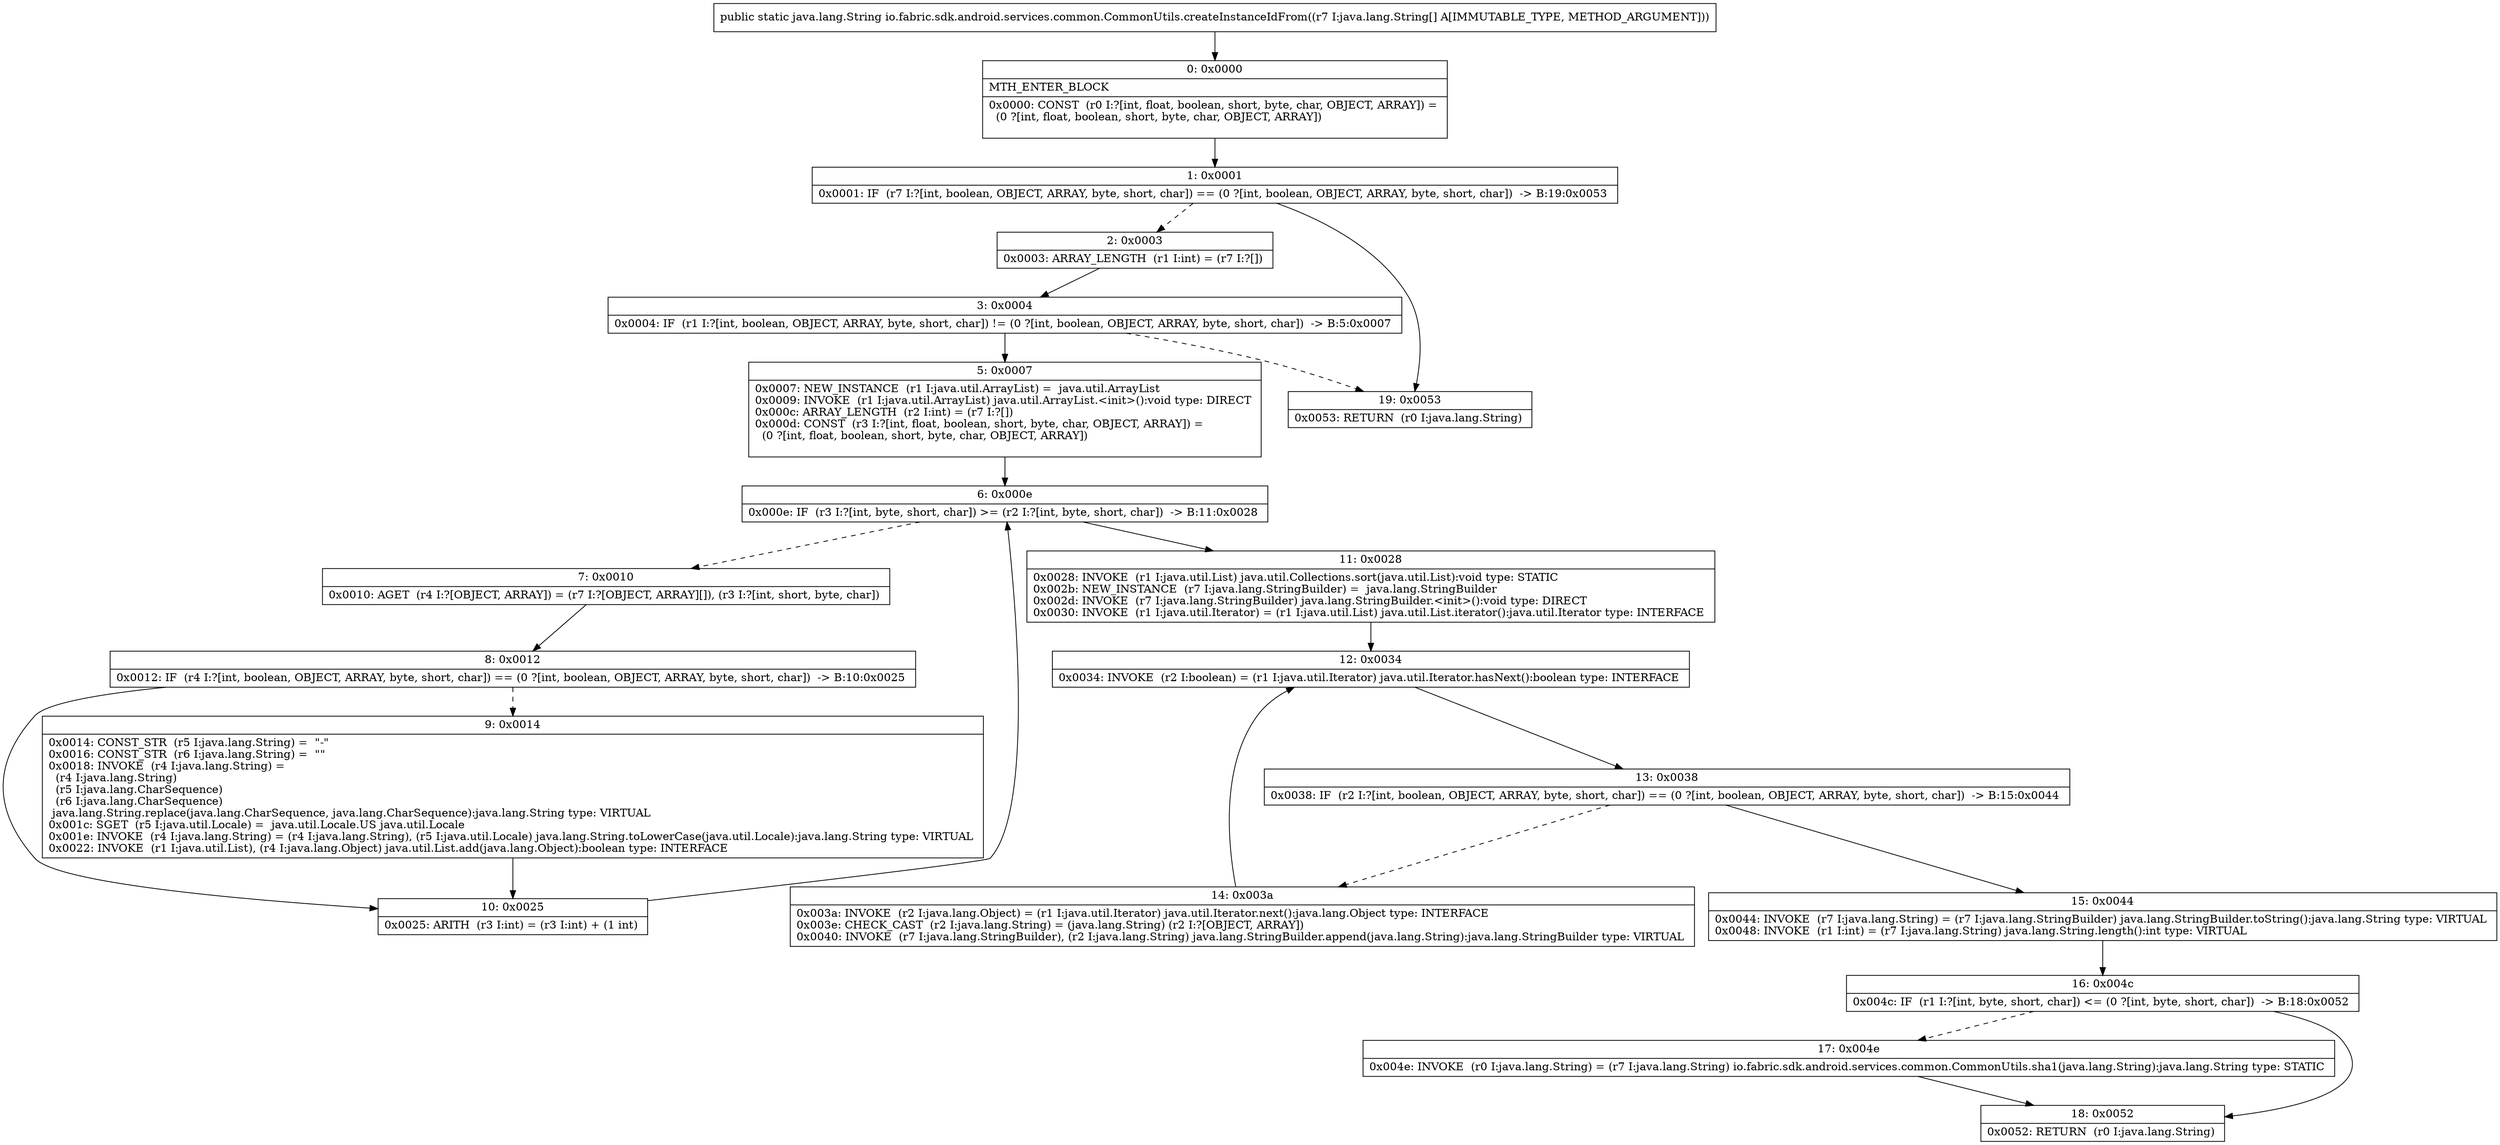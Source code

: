 digraph "CFG forio.fabric.sdk.android.services.common.CommonUtils.createInstanceIdFrom([Ljava\/lang\/String;)Ljava\/lang\/String;" {
Node_0 [shape=record,label="{0\:\ 0x0000|MTH_ENTER_BLOCK\l|0x0000: CONST  (r0 I:?[int, float, boolean, short, byte, char, OBJECT, ARRAY]) = \l  (0 ?[int, float, boolean, short, byte, char, OBJECT, ARRAY])\l \l}"];
Node_1 [shape=record,label="{1\:\ 0x0001|0x0001: IF  (r7 I:?[int, boolean, OBJECT, ARRAY, byte, short, char]) == (0 ?[int, boolean, OBJECT, ARRAY, byte, short, char])  \-\> B:19:0x0053 \l}"];
Node_2 [shape=record,label="{2\:\ 0x0003|0x0003: ARRAY_LENGTH  (r1 I:int) = (r7 I:?[]) \l}"];
Node_3 [shape=record,label="{3\:\ 0x0004|0x0004: IF  (r1 I:?[int, boolean, OBJECT, ARRAY, byte, short, char]) != (0 ?[int, boolean, OBJECT, ARRAY, byte, short, char])  \-\> B:5:0x0007 \l}"];
Node_5 [shape=record,label="{5\:\ 0x0007|0x0007: NEW_INSTANCE  (r1 I:java.util.ArrayList) =  java.util.ArrayList \l0x0009: INVOKE  (r1 I:java.util.ArrayList) java.util.ArrayList.\<init\>():void type: DIRECT \l0x000c: ARRAY_LENGTH  (r2 I:int) = (r7 I:?[]) \l0x000d: CONST  (r3 I:?[int, float, boolean, short, byte, char, OBJECT, ARRAY]) = \l  (0 ?[int, float, boolean, short, byte, char, OBJECT, ARRAY])\l \l}"];
Node_6 [shape=record,label="{6\:\ 0x000e|0x000e: IF  (r3 I:?[int, byte, short, char]) \>= (r2 I:?[int, byte, short, char])  \-\> B:11:0x0028 \l}"];
Node_7 [shape=record,label="{7\:\ 0x0010|0x0010: AGET  (r4 I:?[OBJECT, ARRAY]) = (r7 I:?[OBJECT, ARRAY][]), (r3 I:?[int, short, byte, char]) \l}"];
Node_8 [shape=record,label="{8\:\ 0x0012|0x0012: IF  (r4 I:?[int, boolean, OBJECT, ARRAY, byte, short, char]) == (0 ?[int, boolean, OBJECT, ARRAY, byte, short, char])  \-\> B:10:0x0025 \l}"];
Node_9 [shape=record,label="{9\:\ 0x0014|0x0014: CONST_STR  (r5 I:java.lang.String) =  \"\-\" \l0x0016: CONST_STR  (r6 I:java.lang.String) =  \"\" \l0x0018: INVOKE  (r4 I:java.lang.String) = \l  (r4 I:java.lang.String)\l  (r5 I:java.lang.CharSequence)\l  (r6 I:java.lang.CharSequence)\l java.lang.String.replace(java.lang.CharSequence, java.lang.CharSequence):java.lang.String type: VIRTUAL \l0x001c: SGET  (r5 I:java.util.Locale) =  java.util.Locale.US java.util.Locale \l0x001e: INVOKE  (r4 I:java.lang.String) = (r4 I:java.lang.String), (r5 I:java.util.Locale) java.lang.String.toLowerCase(java.util.Locale):java.lang.String type: VIRTUAL \l0x0022: INVOKE  (r1 I:java.util.List), (r4 I:java.lang.Object) java.util.List.add(java.lang.Object):boolean type: INTERFACE \l}"];
Node_10 [shape=record,label="{10\:\ 0x0025|0x0025: ARITH  (r3 I:int) = (r3 I:int) + (1 int) \l}"];
Node_11 [shape=record,label="{11\:\ 0x0028|0x0028: INVOKE  (r1 I:java.util.List) java.util.Collections.sort(java.util.List):void type: STATIC \l0x002b: NEW_INSTANCE  (r7 I:java.lang.StringBuilder) =  java.lang.StringBuilder \l0x002d: INVOKE  (r7 I:java.lang.StringBuilder) java.lang.StringBuilder.\<init\>():void type: DIRECT \l0x0030: INVOKE  (r1 I:java.util.Iterator) = (r1 I:java.util.List) java.util.List.iterator():java.util.Iterator type: INTERFACE \l}"];
Node_12 [shape=record,label="{12\:\ 0x0034|0x0034: INVOKE  (r2 I:boolean) = (r1 I:java.util.Iterator) java.util.Iterator.hasNext():boolean type: INTERFACE \l}"];
Node_13 [shape=record,label="{13\:\ 0x0038|0x0038: IF  (r2 I:?[int, boolean, OBJECT, ARRAY, byte, short, char]) == (0 ?[int, boolean, OBJECT, ARRAY, byte, short, char])  \-\> B:15:0x0044 \l}"];
Node_14 [shape=record,label="{14\:\ 0x003a|0x003a: INVOKE  (r2 I:java.lang.Object) = (r1 I:java.util.Iterator) java.util.Iterator.next():java.lang.Object type: INTERFACE \l0x003e: CHECK_CAST  (r2 I:java.lang.String) = (java.lang.String) (r2 I:?[OBJECT, ARRAY]) \l0x0040: INVOKE  (r7 I:java.lang.StringBuilder), (r2 I:java.lang.String) java.lang.StringBuilder.append(java.lang.String):java.lang.StringBuilder type: VIRTUAL \l}"];
Node_15 [shape=record,label="{15\:\ 0x0044|0x0044: INVOKE  (r7 I:java.lang.String) = (r7 I:java.lang.StringBuilder) java.lang.StringBuilder.toString():java.lang.String type: VIRTUAL \l0x0048: INVOKE  (r1 I:int) = (r7 I:java.lang.String) java.lang.String.length():int type: VIRTUAL \l}"];
Node_16 [shape=record,label="{16\:\ 0x004c|0x004c: IF  (r1 I:?[int, byte, short, char]) \<= (0 ?[int, byte, short, char])  \-\> B:18:0x0052 \l}"];
Node_17 [shape=record,label="{17\:\ 0x004e|0x004e: INVOKE  (r0 I:java.lang.String) = (r7 I:java.lang.String) io.fabric.sdk.android.services.common.CommonUtils.sha1(java.lang.String):java.lang.String type: STATIC \l}"];
Node_18 [shape=record,label="{18\:\ 0x0052|0x0052: RETURN  (r0 I:java.lang.String) \l}"];
Node_19 [shape=record,label="{19\:\ 0x0053|0x0053: RETURN  (r0 I:java.lang.String) \l}"];
MethodNode[shape=record,label="{public static java.lang.String io.fabric.sdk.android.services.common.CommonUtils.createInstanceIdFrom((r7 I:java.lang.String[] A[IMMUTABLE_TYPE, METHOD_ARGUMENT])) }"];
MethodNode -> Node_0;
Node_0 -> Node_1;
Node_1 -> Node_2[style=dashed];
Node_1 -> Node_19;
Node_2 -> Node_3;
Node_3 -> Node_5;
Node_3 -> Node_19[style=dashed];
Node_5 -> Node_6;
Node_6 -> Node_7[style=dashed];
Node_6 -> Node_11;
Node_7 -> Node_8;
Node_8 -> Node_9[style=dashed];
Node_8 -> Node_10;
Node_9 -> Node_10;
Node_10 -> Node_6;
Node_11 -> Node_12;
Node_12 -> Node_13;
Node_13 -> Node_14[style=dashed];
Node_13 -> Node_15;
Node_14 -> Node_12;
Node_15 -> Node_16;
Node_16 -> Node_17[style=dashed];
Node_16 -> Node_18;
Node_17 -> Node_18;
}

